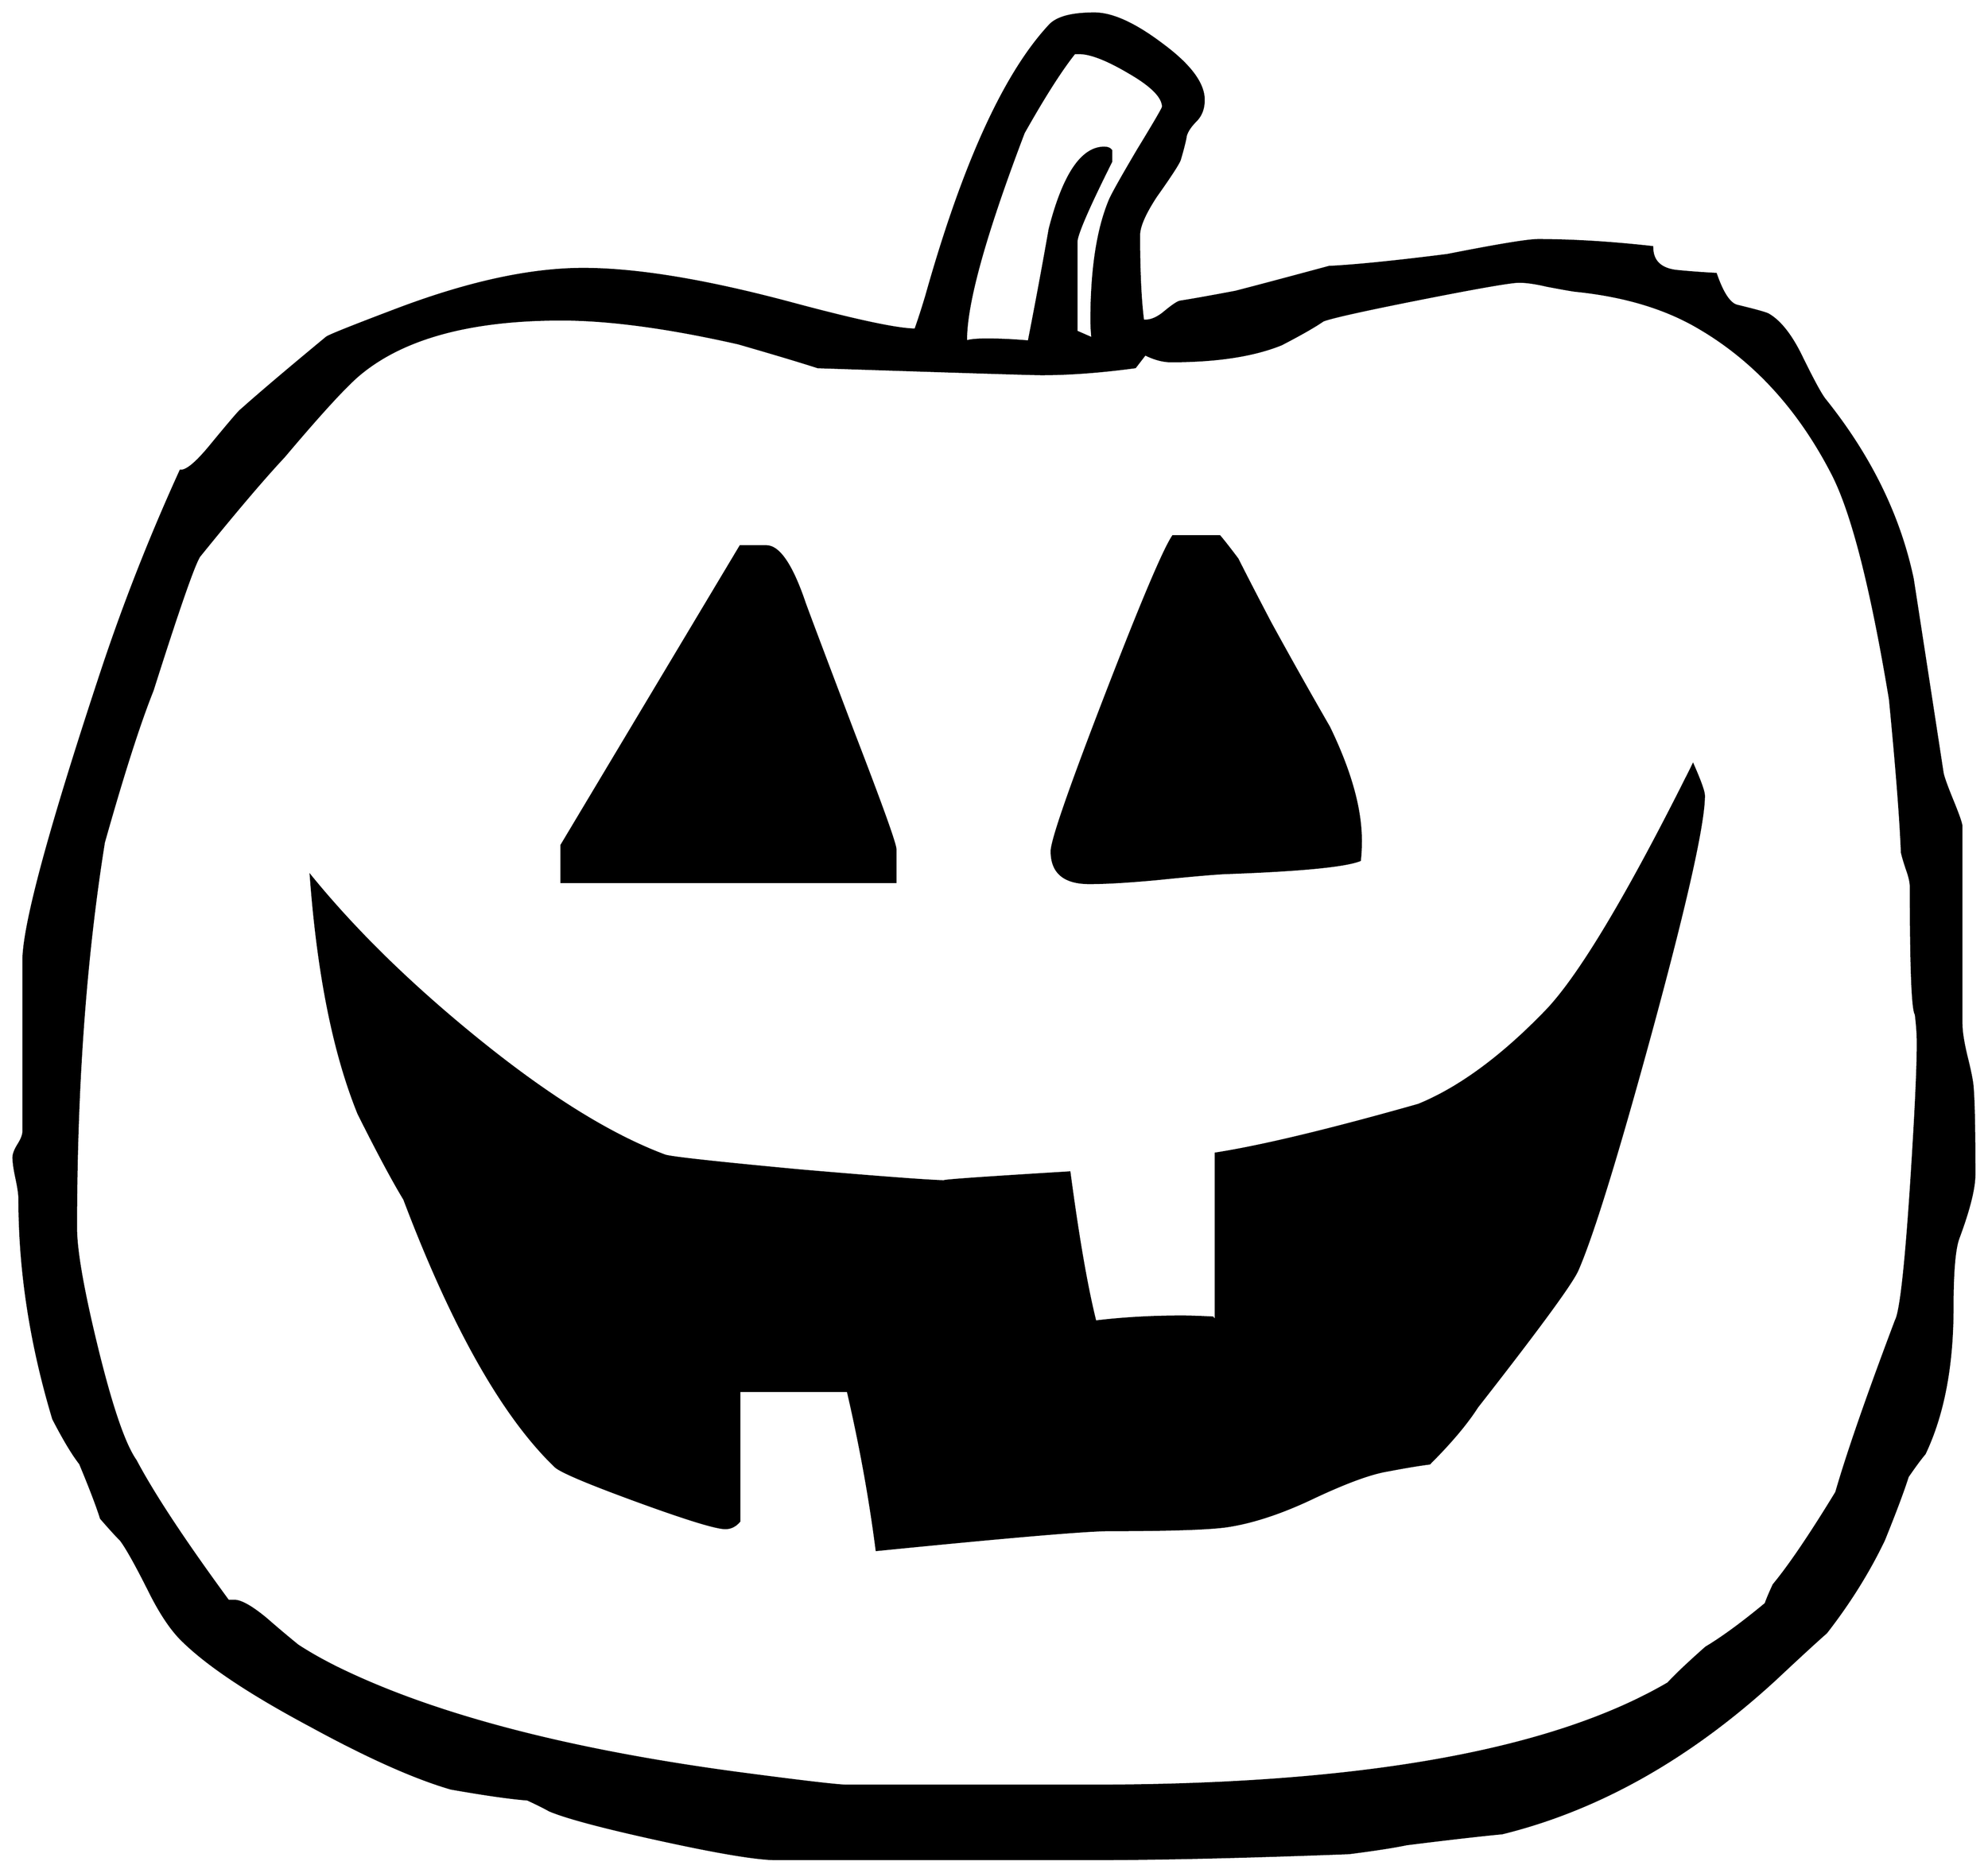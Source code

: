 


\begin{tikzpicture}[y=0.80pt, x=0.80pt, yscale=-1.0, xscale=1.0, inner sep=0pt, outer sep=0pt]
\begin{scope}[shift={(100.0,1706.0)},nonzero rule]
  \path[draw=.,fill=.,line width=1.600pt] (2054.0,-343.0) ..
    controls (2054.0,-329.0) and (2048.667,-307.667) ..
    (2038.0,-279.0) .. controls (2034.0,-268.333) and
    (2032.0,-245.0) .. (2032.0,-209.0) .. controls
    (2032.0,-150.333) and (2022.667,-101.333) .. (2004.0,-62.0) ..
    controls (2000.0,-57.333) and (1994.333,-49.667) .. (1987.0,-39.0)
    .. controls (1982.333,-24.333) and (1974.333,-3.0) ..
    (1963.0,25.0) .. controls (1947.667,57.0) and (1928.333,88.0) ..
    (1905.0,118.0) .. controls (1893.667,128.0) and (1877.0,143.333)
    .. (1855.0,164.0) .. controls (1768.333,244.0) and
    (1676.333,296.0) .. (1579.0,320.0) .. controls (1557.667,322.0)
    and (1525.667,325.667) .. (1483.0,331.0) .. controls
    (1470.333,333.667) and (1451.0,336.667) .. (1425.0,340.0) ..
    controls (1319.667,344.0) and (1232.667,346.0) .. (1164.0,346.0)
    -- (849.0,346.0) .. controls (830.333,346.0) and (792.0,339.667)
    .. (734.0,327.0) .. controls (676.0,314.333) and (638.333,304.333)
    .. (621.0,297.0) .. controls (616.333,294.333) and (609.0,290.667)
    .. (599.0,286.0) .. controls (581.667,284.667) and (556.0,281.0)
    .. (522.0,275.0) .. controls (485.333,264.333) and (438.333,243.333)
    .. (381.0,212.0) .. controls (321.0,180.0) and (278.333,151.667)
    .. (253.0,127.0) .. controls (241.667,116.333) and (230.333,99.667)
    .. (219.0,77.0) .. controls (205.667,50.333) and (196.0,33.0) ..
    (190.0,25.0) .. controls (185.333,20.333) and (178.667,13.0) ..
    (170.0,3.0) .. controls (166.0,-9.667) and (159.0,-28.0) ..
    (149.0,-52.0) .. controls (141.667,-61.333) and (132.667,-76.333) ..
    (122.0,-97.0) .. controls (99.333,-172.333) and (88.0,-246.0) ..
    (88.0,-318.0) .. controls (88.0,-322.667) and (87.0,-329.667) ..
    (85.0,-339.0) .. controls (83.0,-348.333) and (82.0,-355.333) ..
    (82.0,-360.0) .. controls (82.0,-363.333) and (83.667,-367.667) ..
    (87.0,-373.0) .. controls (90.333,-378.333) and (92.0,-382.667) ..
    (92.0,-386.0) -- (92.0,-558.0) .. controls (92.0,-593.333) and
    (118.0,-689.667) .. (170.0,-847.0) .. controls (192.667,-915.667)
    and (219.333,-983.667) .. (250.0,-1051.0) .. controls
    (256.0,-1050.333) and (266.333,-1059.0) .. (281.0,-1077.0) ..
    controls (299.667,-1099.667) and (309.667,-1111.333) ..
    (311.0,-1112.0) .. controls (329.667,-1128.667) and
    (358.333,-1153.0) .. (397.0,-1185.0) .. controls
    (399.667,-1187.0) and (423.0,-1196.333) .. (467.0,-1213.0) ..
    controls (539.0,-1240.333) and (601.667,-1254.0) ..
    (655.0,-1254.0) .. controls (709.0,-1254.0) and
    (779.333,-1242.333) .. (866.0,-1219.0) .. controls
    (930.667,-1201.667) and (971.667,-1193.0) .. (989.0,-1193.0) ..
    controls (992.333,-1202.333) and (996.0,-1213.667) ..
    (1000.0,-1227.0) .. controls (1037.333,-1359.667) and
    (1078.667,-1450.333) .. (1124.0,-1499.0) .. controls
    (1131.333,-1507.0) and (1146.333,-1511.0) .. (1169.0,-1511.0) ..
    controls (1187.0,-1511.0) and (1209.667,-1500.667) ..
    (1237.0,-1480.0) .. controls (1265.0,-1459.333) and
    (1279.0,-1440.667) .. (1279.0,-1424.0) .. controls
    (1279.0,-1415.333) and (1276.333,-1408.333) .. (1271.0,-1403.0) ..
    controls (1265.667,-1397.667) and (1262.333,-1392.667) ..
    (1261.0,-1388.0) .. controls (1260.333,-1383.333) and
    (1258.333,-1375.333) .. (1255.0,-1364.0) .. controls
    (1253.667,-1360.0) and (1245.667,-1347.667) .. (1231.0,-1327.0) ..
    controls (1219.667,-1309.667) and (1214.0,-1296.667) ..
    (1214.0,-1288.0) .. controls (1214.0,-1251.333) and
    (1215.333,-1222.667) .. (1218.0,-1202.0) .. controls
    (1224.667,-1201.333) and (1231.667,-1204.0) .. (1239.0,-1210.0) ..
    controls (1247.0,-1216.667) and (1252.333,-1220.333) ..
    (1255.0,-1221.0) .. controls (1267.667,-1223.0) and
    (1286.333,-1226.333) .. (1311.0,-1231.0) .. controls
    (1331.667,-1236.333) and (1363.0,-1244.667) .. (1405.0,-1256.0) ..
    controls (1431.667,-1257.333) and (1471.333,-1261.333) ..
    (1524.0,-1268.0) .. controls (1574.667,-1278.0) and
    (1605.0,-1283.0) .. (1615.0,-1283.0) .. controls
    (1649.667,-1283.0) and (1688.0,-1280.667) .. (1730.0,-1276.0) ..
    controls (1730.0,-1262.0) and (1738.0,-1254.0) ..
    (1754.0,-1252.0) .. controls (1767.333,-1250.667) and
    (1780.667,-1249.667) .. (1794.0,-1249.0) .. controls
    (1800.667,-1229.667) and (1807.667,-1219.0) .. (1815.0,-1217.0) ..
    controls (1834.333,-1212.333) and (1845.0,-1209.333) ..
    (1847.0,-1208.0) .. controls (1858.333,-1201.333) and
    (1869.0,-1188.0) .. (1879.0,-1168.0) .. controls
    (1891.667,-1142.0) and (1900.0,-1126.667) .. (1904.0,-1122.0) ..
    controls (1949.333,-1065.333) and (1978.667,-1005.333) ..
    (1992.0,-942.0) .. controls (2002.0,-877.333) and
    (2012.0,-812.333) .. (2022.0,-747.0) .. controls
    (2022.667,-743.0) and (2026.0,-733.667) .. (2032.0,-719.0) ..
    controls (2038.0,-704.333) and (2041.0,-695.667) ..
    (2041.0,-693.0) -- (2041.0,-494.0) .. controls
    (2041.0,-486.667) and (2042.667,-476.0) .. (2046.0,-462.0) ..
    controls (2049.333,-448.667) and (2051.333,-439.0) ..
    (2052.0,-433.0) .. controls (2053.333,-419.667) and
    (2054.0,-389.667) .. (2054.0,-343.0) -- cycle(1238.0,-1417.0)
    .. controls (1238.0,-1427.0) and (1226.333,-1438.667) ..
    (1203.0,-1452.0) .. controls (1180.333,-1465.333) and
    (1163.333,-1471.667) .. (1152.0,-1471.0) -- (1149.0,-1471.0) ..
    controls (1135.667,-1454.333) and (1118.667,-1427.667) ..
    (1098.0,-1391.0) .. controls (1058.667,-1287.667) and
    (1039.333,-1217.667) .. (1040.0,-1181.0) .. controls
    (1044.0,-1182.333) and (1051.0,-1183.0) .. (1061.0,-1183.0) ..
    controls (1073.667,-1183.0) and (1087.667,-1182.333) ..
    (1103.0,-1181.0) .. controls (1110.333,-1218.333) and
    (1117.333,-1256.0) .. (1124.0,-1294.0) .. controls
    (1138.0,-1348.667) and (1156.333,-1376.0) .. (1179.0,-1376.0) ..
    controls (1182.333,-1376.0) and (1184.667,-1375.0) ..
    (1186.0,-1373.0) -- (1186.0,-1362.0) .. controls
    (1162.667,-1315.333) and (1151.0,-1288.333) .. (1151.0,-1281.0) --
    (1151.0,-1191.0) -- (1167.0,-1184.0) .. controls
    (1166.333,-1191.333) and (1166.0,-1197.333) .. (1166.0,-1202.0) ..
    controls (1166.0,-1252.667) and (1172.0,-1292.667) ..
    (1184.0,-1322.0) .. controls (1186.0,-1327.333) and
    (1195.667,-1344.667) .. (1213.0,-1374.0) .. controls
    (1229.667,-1401.333) and (1238.0,-1415.667) .. (1238.0,-1417.0) --
    cycle(1997.0,-475.0) .. controls (1997.0,-483.667) and
    (1996.333,-493.333) .. (1995.0,-504.0) .. controls
    (1991.667,-508.667) and (1990.0,-551.333) .. (1990.0,-632.0) ..
    controls (1990.0,-636.667) and (1988.667,-642.667) ..
    (1986.0,-650.0) .. controls (1983.333,-658.0) and
    (1981.667,-663.667) .. (1981.0,-667.0) .. controls
    (1979.667,-701.0) and (1975.667,-752.333) .. (1969.0,-821.0) ..
    controls (1950.333,-933.667) and (1931.0,-1009.333) ..
    (1911.0,-1048.0) .. controls (1876.333,-1115.333) and
    (1829.667,-1165.333) .. (1771.0,-1198.0) .. controls
    (1738.333,-1216.0) and (1698.667,-1227.333) .. (1652.0,-1232.0) ..
    controls (1647.333,-1232.667) and (1638.0,-1234.333) ..
    (1624.0,-1237.0) .. controls (1612.667,-1239.667) and
    (1603.333,-1241.0) .. (1596.0,-1241.0) .. controls
    (1588.0,-1241.0) and (1555.333,-1235.333) .. (1498.0,-1224.0) ..
    controls (1440.667,-1212.667) and (1407.667,-1205.333) ..
    (1399.0,-1202.0) .. controls (1390.333,-1196.0) and
    (1376.333,-1188.0) .. (1357.0,-1178.0) .. controls
    (1329.0,-1166.667) and (1292.0,-1161.0) .. (1246.0,-1161.0) ..
    controls (1238.0,-1161.0) and (1229.333,-1163.333) ..
    (1220.0,-1168.0) -- (1210.0,-1155.0) .. controls
    (1175.333,-1150.333) and (1144.0,-1148.0) .. (1116.0,-1148.0) ..
    controls (1106.667,-1148.0) and (1031.667,-1150.333) ..
    (891.0,-1155.0) .. controls (872.333,-1161.0) and
    (845.667,-1169.0) .. (811.0,-1179.0) .. controls
    (740.333,-1195.0) and (681.0,-1203.0) .. (633.0,-1203.0) ..
    controls (541.0,-1203.0) and (473.0,-1184.333) ..
    (429.0,-1147.0) .. controls (415.0,-1135.0) and
    (390.0,-1107.667) .. (354.0,-1065.0) .. controls
    (334.0,-1043.667) and (305.667,-1010.333) .. (269.0,-965.0) ..
    controls (263.667,-957.0) and (248.0,-912.0) .. (222.0,-830.0)
    .. controls (208.667,-796.667) and (192.333,-745.667) ..
    (173.0,-677.0) .. controls (154.333,-560.333) and (145.0,-431.0)
    .. (145.0,-289.0) .. controls (145.0,-266.333) and
    (152.0,-226.333) .. (166.0,-169.0) .. controls (180.667,-109.0)
    and (193.667,-71.0) .. (205.0,-55.0) .. controls (223.0,-21.0)
    and (254.0,26.0) .. (298.0,86.0) -- (303.0,86.0) .. controls
    (309.667,85.333) and (320.667,91.333) .. (336.0,104.0) .. controls
    (346.667,113.333) and (357.333,122.333) .. (368.0,131.0) .. controls
    (381.333,139.667) and (396.333,148.0) .. (413.0,156.0) .. controls
    (509.0,202.0) and (641.0,236.333) .. (809.0,259.0) .. controls
    (874.333,267.667) and (911.333,272.0) .. (920.0,272.0) --
    (1166.0,272.0) .. controls (1435.333,272.0) and (1628.667,237.667)
    .. (1746.0,169.0) .. controls (1754.0,160.333) and
    (1766.667,148.333) .. (1784.0,133.0) .. controls (1800.667,123.0)
    and (1820.667,108.333) .. (1844.0,89.0) .. controls
    (1845.333,85.0) and (1848.0,78.667) .. (1852.0,70.0) .. controls
    (1868.0,50.667) and (1889.0,19.667) .. (1915.0,-23.0) ..
    controls (1926.333,-62.333) and (1946.333,-120.0) ..
    (1975.0,-196.0) .. controls (1979.667,-204.667) and
    (1984.667,-249.0) .. (1990.0,-329.0) .. controls
    (1994.667,-400.333) and (1997.0,-449.0) .. (1997.0,-475.0) --
    cycle(1437.0,-679.0) .. controls (1437.0,-671.0) and
    (1436.667,-664.333) .. (1436.0,-659.0) .. controls
    (1420.667,-653.0) and (1375.333,-648.667) .. (1300.0,-646.0) ..
    controls (1287.333,-645.333) and (1264.667,-643.333) ..
    (1232.0,-640.0) .. controls (1203.333,-637.333) and
    (1180.667,-636.0) .. (1164.0,-636.0) .. controls
    (1138.667,-636.0) and (1126.0,-646.667) .. (1126.0,-668.0) ..
    controls (1126.0,-678.667) and (1144.0,-730.667) ..
    (1180.0,-824.0) .. controls (1216.0,-917.333) and
    (1238.667,-971.0) .. (1248.0,-985.0) -- (1295.0,-985.0) ..
    controls (1299.0,-980.333) and (1305.0,-972.667) ..
    (1313.0,-962.0) .. controls (1320.333,-947.333) and
    (1331.333,-926.0) .. (1346.0,-898.0) .. controls
    (1365.333,-862.667) and (1385.0,-827.667) .. (1405.0,-793.0) ..
    controls (1426.333,-749.0) and (1437.0,-711.0) ..
    (1437.0,-679.0) -- cycle(969.0,-637.0) -- (633.0,-637.0) --
    (633.0,-674.0) -- (813.0,-975.0) -- (839.0,-975.0) ..
    controls (851.667,-975.0) and (864.333,-956.667) .. (877.0,-920.0)
    .. controls (877.0,-919.333) and (893.667,-875.0) ..
    (927.0,-787.0) .. controls (955.0,-714.333) and (969.0,-675.333)
    .. (969.0,-670.0) -- (969.0,-637.0) -- cycle(1782.0,-724.0)
    .. controls (1782.0,-696.0) and (1764.333,-617.0) ..
    (1729.0,-487.0) .. controls (1695.0,-362.333) and
    (1670.333,-282.333) .. (1655.0,-247.0) .. controls
    (1649.667,-234.333) and (1616.0,-188.333) .. (1554.0,-109.0) ..
    controls (1543.333,-92.333) and (1527.333,-73.333) .. (1506.0,-52.0)
    .. controls (1495.333,-50.667) and (1481.333,-48.333) ..
    (1464.0,-45.0) .. controls (1447.333,-42.333) and (1422.667,-33.333)
    .. (1390.0,-18.0) .. controls (1358.0,-2.667) and (1329.0,7.0)
    .. (1303.0,11.0) .. controls (1285.0,13.667) and (1245.333,15.0)
    .. (1184.0,15.0) .. controls (1161.333,15.0) and (1083.333,21.667)
    .. (950.0,35.0) .. controls (943.333,-17.0) and (933.667,-70.333)
    .. (921.0,-125.0) -- (812.0,-125.0) -- (812.0,6.0) ..
    controls (808.0,10.667) and (803.333,13.0) .. (798.0,13.0) ..
    controls (788.667,13.0) and (759.333,4.0) .. (710.0,-14.0) ..
    controls (660.667,-32.0) and (633.0,-43.667) .. (627.0,-49.0) ..
    controls (574.333,-99.667) and (523.667,-189.333) .. (475.0,-318.0)
    .. controls (463.667,-336.667) and (448.333,-365.333) ..
    (429.0,-404.0) .. controls (404.333,-464.667) and (388.333,-544.333)
    .. (381.0,-643.0) .. controls (425.0,-589.0) and
    (479.667,-535.333) .. (545.0,-482.0) .. controls (617.667,-422.667)
    and (681.667,-382.667) .. (737.0,-362.0) .. controls
    (742.333,-360.0) and (787.667,-355.0) .. (873.0,-347.0) ..
    controls (958.333,-339.667) and (1008.0,-336.0) ..
    (1022.0,-336.0) .. controls (1004.667,-336.0) and
    (1045.333,-339.0) .. (1144.0,-345.0) .. controls
    (1152.667,-279.667) and (1161.333,-229.667) .. (1170.0,-195.0) ..
    controls (1197.333,-198.333) and (1226.333,-200.0) ..
    (1257.0,-200.0) .. controls (1264.333,-200.0) and
    (1274.667,-199.667) .. (1288.0,-199.0) -- (1291.0,-195.0) --
    (1291.0,-364.0) .. controls (1337.667,-371.333) and
    (1405.667,-387.667) .. (1495.0,-413.0) .. controls
    (1535.667,-429.667) and (1578.0,-460.667) .. (1622.0,-506.0) ..
    controls (1656.0,-540.667) and (1705.667,-623.667) ..
    (1771.0,-755.0) .. controls (1778.333,-738.333) and
    (1782.0,-728.0) .. (1782.0,-724.0) -- cycle;
\end{scope}

\end{tikzpicture}

